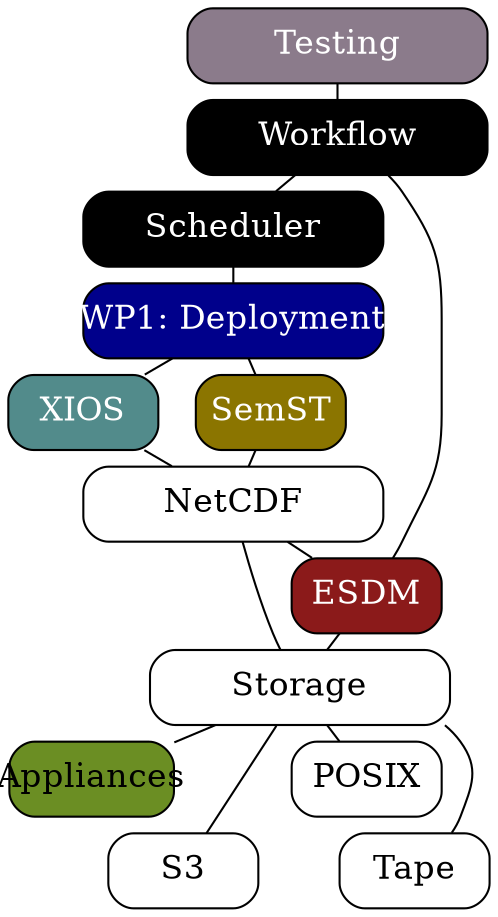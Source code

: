 digraph {
ranksep=0.05

edge [dir=none]
node [shape=rectangle, style="filled,rounded" fontsize=16 fixedsize=true width=2]

Testing [fillcolor=thistle4, fontcolor=white]
Scheduler [fillcolor=black, fontcolor=white]
Workflow [fillcolor=black, fontcolor=white]
Deployment [fillcolor=blue4, fontcolor=white, label="WP1: Deployment"]
NetCDF [fillcolor=white]
Storage [fillcolor=white]
node [width=1]
XIOS [fillcolor=darkslategray4, fontcolor=white]
SemST [fillcolor=gold4, fontcolor=white]
ESDM [fillcolor=firebrick4, fontcolor=white]

Appliances [width=1.1, fillcolor=olivedrab]
node [fillcolor=white]
POSIX
S3
Tape

Testing -> Workflow
Workflow -> Scheduler
Scheduler -> Deployment
Deployment -> SemST
Deployment -> XIOS
XIOS -> NetCDF
SemST -> NetCDF
NetCDF -> ESDM
NetCDF -> Storage
Workflow -> ESDM
ESDM -> Storage
Storage -> Appliances
Storage -> POSIX
Storage -> S3
Storage -> Tape

Appliances -> S3 [style=invis]
POSIX -> Tape [style=invis]


}
